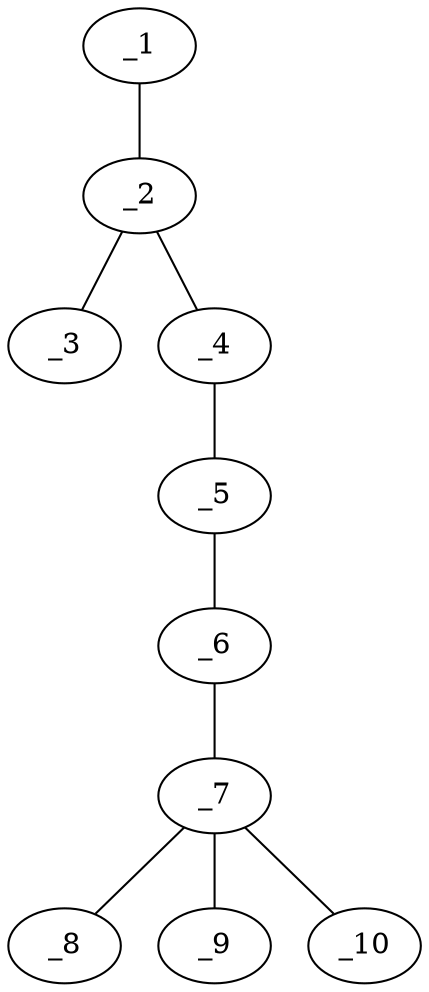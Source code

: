 graph molid667063 {
	_1	 [charge=0,
		chem=4,
		symbol="N  ",
		x="7.1962",
		y="0.567"];
	_2	 [charge=0,
		chem=1,
		symbol="C  ",
		x="6.3301",
		y="0.067"];
	_1 -- _2	 [valence=2];
	_3	 [charge=0,
		chem=4,
		symbol="N  ",
		x="6.3301",
		y="-0.933"];
	_2 -- _3	 [valence=1];
	_4	 [charge=0,
		chem=4,
		symbol="N  ",
		x="5.4641",
		y="0.567"];
	_2 -- _4	 [valence=1];
	_5	 [charge=0,
		chem=1,
		symbol="C  ",
		x="4.5981",
		y="0.067"];
	_4 -- _5	 [valence=1];
	_6	 [charge=0,
		chem=1,
		symbol="C  ",
		x="3.7321",
		y="0.567"];
	_5 -- _6	 [valence=1];
	_7	 [charge=0,
		chem=5,
		symbol="S  ",
		x="2.866",
		y="0.067"];
	_6 -- _7	 [valence=1];
	_8	 [charge=0,
		chem=2,
		symbol="O  ",
		x=2,
		y="-0.433"];
	_7 -- _8	 [valence=2];
	_9	 [charge=0,
		chem=2,
		symbol="O  ",
		x="3.366",
		y="-0.799"];
	_7 -- _9	 [valence=2];
	_10	 [charge=0,
		chem=2,
		symbol="O  ",
		x="2.366",
		y="0.933"];
	_7 -- _10	 [valence=1];
}
